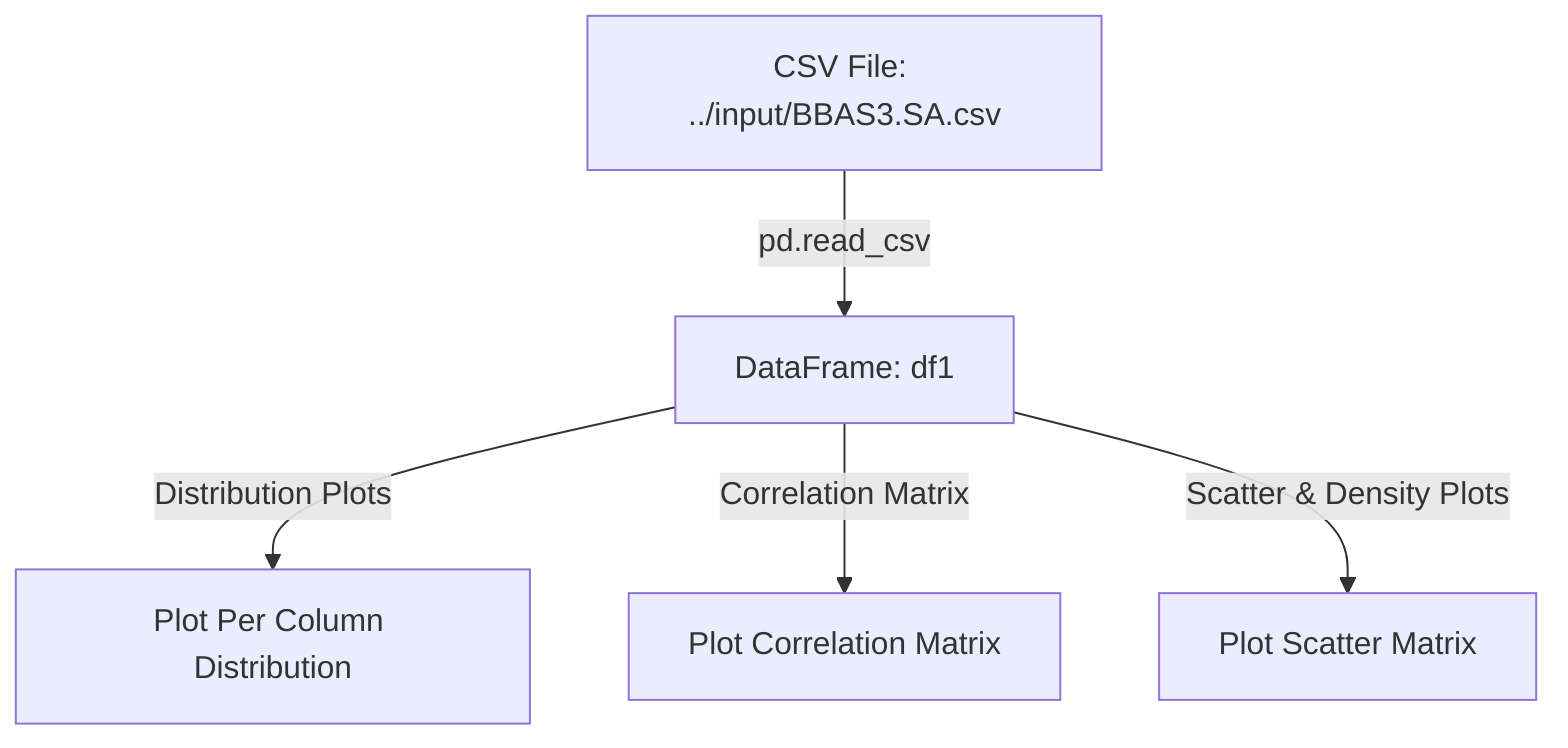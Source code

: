 flowchart TD
    %% Data Source Node
    A[CSV File: ../input/BBAS3.SA.csv] 
    %% Data Reading & Initial Transformation
    A -->|pd.read_csv| B[DataFrame: df1]
    %% Data Visualization Steps
    B -->|Distribution Plots| C[Plot Per Column Distribution]
    B -->|Correlation Matrix| D[Plot Correlation Matrix]
    B -->|Scatter & Density Plots| E[Plot Scatter Matrix]

    %% Comments
    %% A: Represents the location from where the stock price data is loaded
    %% B: DataFrame 'df1' where the CSV data is loaded into
    %% C: Function to plot distribution per column in df1
    %% D: Function to plot the correlation matrix of the data in df1
    %% E: Function to generate scatter and density plots from df1